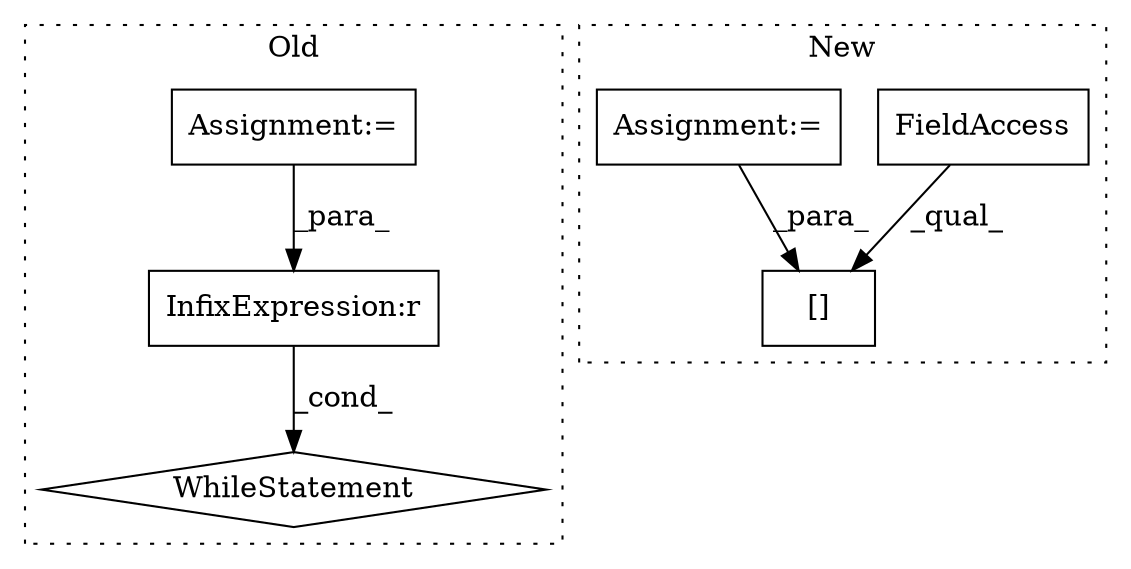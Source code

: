 digraph G {
subgraph cluster0 {
1 [label="WhileStatement" a="61" s="5084,5136" l="7,2" shape="diamond"];
3 [label="InfixExpression:r" a="27" s="5130" l="4" shape="box"];
4 [label="Assignment:=" a="7" s="5076" l="1" shape="box"];
label = "Old";
style="dotted";
}
subgraph cluster1 {
2 [label="[]" a="2" s="5609,5623" l="13,1" shape="box"];
5 [label="FieldAccess" a="22" s="5609" l="12" shape="box"];
6 [label="Assignment:=" a="7" s="5573" l="1" shape="box"];
label = "New";
style="dotted";
}
3 -> 1 [label="_cond_"];
4 -> 3 [label="_para_"];
5 -> 2 [label="_qual_"];
6 -> 2 [label="_para_"];
}